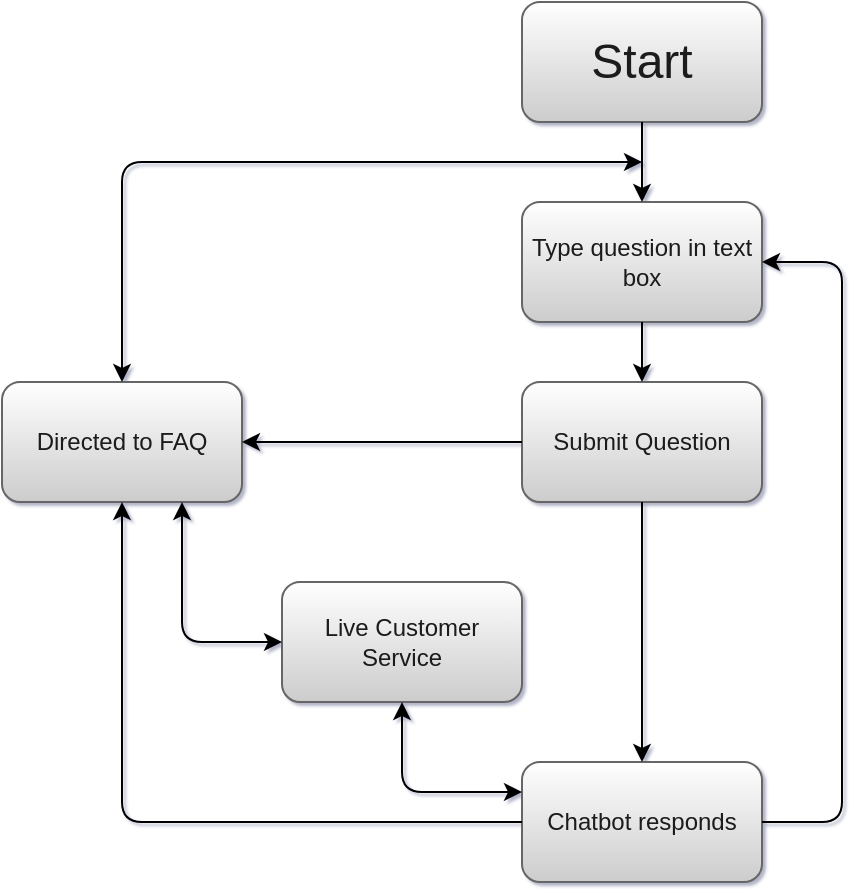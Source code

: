 <mxfile version="13.9.9" type="device"><diagram id="NevIpscS_T_MitqDPTvn" name="Page-1"><mxGraphModel dx="1086" dy="830" grid="1" gridSize="10" guides="1" tooltips="1" connect="1" arrows="1" fold="1" page="1" pageScale="1" pageWidth="850" pageHeight="1100" math="0" shadow="1"><root><mxCell id="0"/><mxCell id="1" parent="0"/><mxCell id="Lk7GOFebPn-Rug-D49HV-1" value="&lt;font style=&quot;font-size: 24px&quot;&gt;Start&lt;/font&gt;" style="whiteSpace=wrap;html=1;fontColor=#1A1A1A;strokeColor=#666666;fillColor=#FFFFFF;gradientColor=#CCCCCC;rounded=1;" parent="1" vertex="1"><mxGeometry x="380" y="40" width="120" height="60" as="geometry"/></mxCell><mxCell id="Lk7GOFebPn-Rug-D49HV-2" value="Type question in text box" style="whiteSpace=wrap;html=1;fontColor=#1A1A1A;strokeColor=#666666;fillColor=#FFFFFF;gradientColor=#CCCCCC;rounded=1;" parent="1" vertex="1"><mxGeometry x="380" y="140" width="120" height="60" as="geometry"/></mxCell><mxCell id="Lk7GOFebPn-Rug-D49HV-3" value="Directed to FAQ" style="whiteSpace=wrap;html=1;fontColor=#1A1A1A;strokeColor=#666666;fillColor=#FFFFFF;gradientColor=#CCCCCC;rounded=1;" parent="1" vertex="1"><mxGeometry x="120" y="230" width="120" height="60" as="geometry"/></mxCell><mxCell id="Lk7GOFebPn-Rug-D49HV-4" value="Submit Question" style="whiteSpace=wrap;html=1;fontColor=#1A1A1A;strokeColor=#666666;fillColor=#FFFFFF;gradientColor=#CCCCCC;rounded=1;" parent="1" vertex="1"><mxGeometry x="380" y="230" width="120" height="60" as="geometry"/></mxCell><mxCell id="Lk7GOFebPn-Rug-D49HV-5" value="Chatbot responds" style="whiteSpace=wrap;html=1;fontColor=#1A1A1A;strokeColor=#666666;fillColor=#FFFFFF;gradientColor=#CCCCCC;rounded=1;" parent="1" vertex="1"><mxGeometry x="380" y="420" width="120" height="60" as="geometry"/></mxCell><mxCell id="Lk7GOFebPn-Rug-D49HV-6" value="" style="endArrow=classic;html=1;exitX=0.5;exitY=1;exitDx=0;exitDy=0;entryX=0.5;entryY=0;entryDx=0;entryDy=0;" parent="1" source="Lk7GOFebPn-Rug-D49HV-1" target="Lk7GOFebPn-Rug-D49HV-2" edge="1"><mxGeometry width="50" height="50" relative="1" as="geometry"><mxPoint x="170" y="230" as="sourcePoint"/><mxPoint x="440" y="150" as="targetPoint"/></mxGeometry></mxCell><mxCell id="Lk7GOFebPn-Rug-D49HV-8" value="" style="endArrow=classic;html=1;exitX=1;exitY=0.5;exitDx=0;exitDy=0;entryX=1;entryY=0.5;entryDx=0;entryDy=0;" parent="1" source="Lk7GOFebPn-Rug-D49HV-5" target="Lk7GOFebPn-Rug-D49HV-2" edge="1"><mxGeometry width="50" height="50" relative="1" as="geometry"><mxPoint x="580" y="720" as="sourcePoint"/><mxPoint x="600" y="270" as="targetPoint"/><Array as="points"><mxPoint x="540" y="450"/><mxPoint x="540" y="170"/></Array></mxGeometry></mxCell><mxCell id="Lk7GOFebPn-Rug-D49HV-9" value="" style="endArrow=classic;html=1;exitX=0;exitY=0.5;exitDx=0;exitDy=0;entryX=0.5;entryY=1;entryDx=0;entryDy=0;" parent="1" source="Lk7GOFebPn-Rug-D49HV-5" target="Lk7GOFebPn-Rug-D49HV-3" edge="1"><mxGeometry width="50" height="50" relative="1" as="geometry"><mxPoint x="320" y="860" as="sourcePoint"/><mxPoint x="260" y="260" as="targetPoint"/><Array as="points"><mxPoint x="180" y="450"/></Array></mxGeometry></mxCell><mxCell id="Lk7GOFebPn-Rug-D49HV-12" value="" style="endArrow=classic;html=1;exitX=0.5;exitY=1;exitDx=0;exitDy=0;entryX=0.5;entryY=0;entryDx=0;entryDy=0;" parent="1" source="Lk7GOFebPn-Rug-D49HV-4" target="Lk7GOFebPn-Rug-D49HV-5" edge="1"><mxGeometry width="50" height="50" relative="1" as="geometry"><mxPoint x="425" y="590" as="sourcePoint"/><mxPoint x="475" y="540" as="targetPoint"/></mxGeometry></mxCell><mxCell id="Lk7GOFebPn-Rug-D49HV-13" value="" style="endArrow=classic;html=1;exitX=0.5;exitY=1;exitDx=0;exitDy=0;entryX=0.5;entryY=0;entryDx=0;entryDy=0;" parent="1" source="Lk7GOFebPn-Rug-D49HV-2" target="Lk7GOFebPn-Rug-D49HV-4" edge="1"><mxGeometry width="50" height="50" relative="1" as="geometry"><mxPoint x="420" y="400" as="sourcePoint"/><mxPoint x="470" y="350" as="targetPoint"/></mxGeometry></mxCell><mxCell id="Lk7GOFebPn-Rug-D49HV-16" value="" style="endArrow=classic;startArrow=classic;html=1;exitX=0.5;exitY=0;exitDx=0;exitDy=0;" parent="1" source="Lk7GOFebPn-Rug-D49HV-3" edge="1"><mxGeometry width="50" height="50" relative="1" as="geometry"><mxPoint x="170" y="180" as="sourcePoint"/><mxPoint x="440" y="120" as="targetPoint"/><Array as="points"><mxPoint x="180" y="120"/></Array></mxGeometry></mxCell><mxCell id="Anq9m_2axbeSm6ASY-7J-2" value="" style="endArrow=classic;html=1;exitX=0;exitY=0.5;exitDx=0;exitDy=0;entryX=1;entryY=0.5;entryDx=0;entryDy=0;" parent="1" source="Lk7GOFebPn-Rug-D49HV-4" target="Lk7GOFebPn-Rug-D49HV-3" edge="1"><mxGeometry width="50" height="50" relative="1" as="geometry"><mxPoint x="320" y="280" as="sourcePoint"/><mxPoint x="370" y="230" as="targetPoint"/><Array as="points"/></mxGeometry></mxCell><mxCell id="Anq9m_2axbeSm6ASY-7J-3" value="Live Customer Service" style="whiteSpace=wrap;html=1;fontColor=#1A1A1A;strokeColor=#666666;fillColor=#FFFFFF;gradientColor=#CCCCCC;rounded=1;" parent="1" vertex="1"><mxGeometry x="260" y="330" width="120" height="60" as="geometry"/></mxCell><mxCell id="Anq9m_2axbeSm6ASY-7J-14" value="" style="endArrow=classic;startArrow=classic;html=1;exitX=0;exitY=0.25;exitDx=0;exitDy=0;entryX=0.5;entryY=1;entryDx=0;entryDy=0;" parent="1" source="Lk7GOFebPn-Rug-D49HV-5" target="Anq9m_2axbeSm6ASY-7J-3" edge="1"><mxGeometry width="50" height="50" relative="1" as="geometry"><mxPoint x="330" y="480" as="sourcePoint"/><mxPoint x="340" y="400" as="targetPoint"/><Array as="points"><mxPoint x="320" y="435"/></Array></mxGeometry></mxCell><mxCell id="Anq9m_2axbeSm6ASY-7J-15" value="" style="endArrow=classic;startArrow=classic;html=1;exitX=0.75;exitY=1;exitDx=0;exitDy=0;entryX=0;entryY=0.5;entryDx=0;entryDy=0;" parent="1" source="Lk7GOFebPn-Rug-D49HV-3" target="Anq9m_2axbeSm6ASY-7J-3" edge="1"><mxGeometry width="50" height="50" relative="1" as="geometry"><mxPoint x="220" y="370" as="sourcePoint"/><mxPoint x="270" y="320" as="targetPoint"/><Array as="points"><mxPoint x="210" y="360"/></Array></mxGeometry></mxCell></root></mxGraphModel></diagram></mxfile>